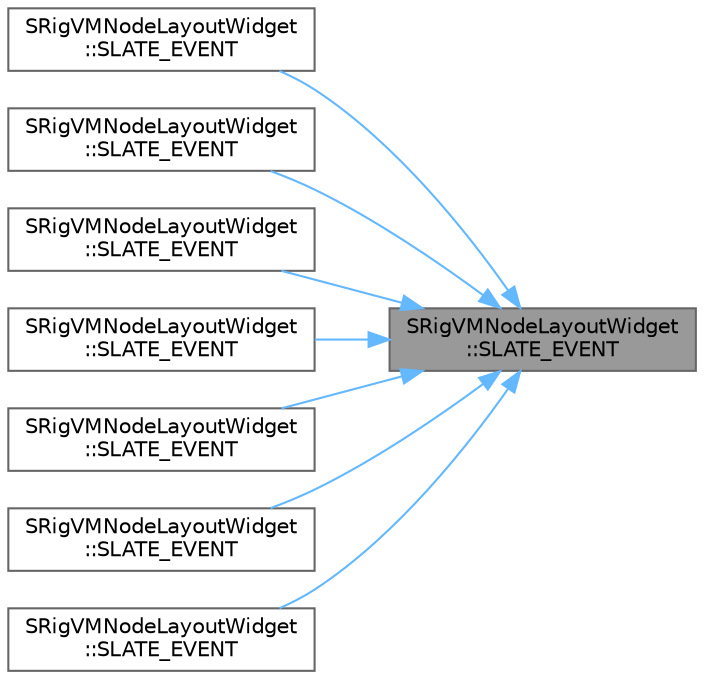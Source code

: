 digraph "SRigVMNodeLayoutWidget::SLATE_EVENT"
{
 // INTERACTIVE_SVG=YES
 // LATEX_PDF_SIZE
  bgcolor="transparent";
  edge [fontname=Helvetica,fontsize=10,labelfontname=Helvetica,labelfontsize=10];
  node [fontname=Helvetica,fontsize=10,shape=box,height=0.2,width=0.4];
  rankdir="RL";
  Node1 [id="Node000001",label="SRigVMNodeLayoutWidget\l::SLATE_EVENT",height=0.2,width=0.4,color="gray40", fillcolor="grey60", style="filled", fontcolor="black",tooltip=" "];
  Node1 -> Node2 [id="edge1_Node000001_Node000002",dir="back",color="steelblue1",style="solid",tooltip=" "];
  Node2 [id="Node000002",label="SRigVMNodeLayoutWidget\l::SLATE_EVENT",height=0.2,width=0.4,color="grey40", fillcolor="white", style="filled",URL="$df/de9/classSRigVMNodeLayoutWidget.html#a0403fe6a00a0dddedc1866bc787a646b",tooltip=" "];
  Node1 -> Node3 [id="edge2_Node000001_Node000003",dir="back",color="steelblue1",style="solid",tooltip=" "];
  Node3 [id="Node000003",label="SRigVMNodeLayoutWidget\l::SLATE_EVENT",height=0.2,width=0.4,color="grey40", fillcolor="white", style="filled",URL="$df/de9/classSRigVMNodeLayoutWidget.html#a2857cca019f6b4eadf7b687322f354dd",tooltip=" "];
  Node1 -> Node4 [id="edge3_Node000001_Node000004",dir="back",color="steelblue1",style="solid",tooltip=" "];
  Node4 [id="Node000004",label="SRigVMNodeLayoutWidget\l::SLATE_EVENT",height=0.2,width=0.4,color="grey40", fillcolor="white", style="filled",URL="$df/de9/classSRigVMNodeLayoutWidget.html#a9d4d03f3fd9a2cabf6fbb84ea8cb8ec1",tooltip=" "];
  Node1 -> Node5 [id="edge4_Node000001_Node000005",dir="back",color="steelblue1",style="solid",tooltip=" "];
  Node5 [id="Node000005",label="SRigVMNodeLayoutWidget\l::SLATE_EVENT",height=0.2,width=0.4,color="grey40", fillcolor="white", style="filled",URL="$df/de9/classSRigVMNodeLayoutWidget.html#a5e91270413526e082837985ddab03cf2",tooltip=" "];
  Node1 -> Node6 [id="edge5_Node000001_Node000006",dir="back",color="steelblue1",style="solid",tooltip=" "];
  Node6 [id="Node000006",label="SRigVMNodeLayoutWidget\l::SLATE_EVENT",height=0.2,width=0.4,color="grey40", fillcolor="white", style="filled",URL="$df/de9/classSRigVMNodeLayoutWidget.html#af85caa495a6f49028ddf9bf3b1491f5b",tooltip=" "];
  Node1 -> Node7 [id="edge6_Node000001_Node000007",dir="back",color="steelblue1",style="solid",tooltip=" "];
  Node7 [id="Node000007",label="SRigVMNodeLayoutWidget\l::SLATE_EVENT",height=0.2,width=0.4,color="grey40", fillcolor="white", style="filled",URL="$df/de9/classSRigVMNodeLayoutWidget.html#a4ea657981443c971e1a271b0786b1265",tooltip=" "];
  Node1 -> Node8 [id="edge7_Node000001_Node000008",dir="back",color="steelblue1",style="solid",tooltip=" "];
  Node8 [id="Node000008",label="SRigVMNodeLayoutWidget\l::SLATE_EVENT",height=0.2,width=0.4,color="grey40", fillcolor="white", style="filled",URL="$df/de9/classSRigVMNodeLayoutWidget.html#a6ec75d1d2aacf5d15951a609dad45139",tooltip=" "];
}
